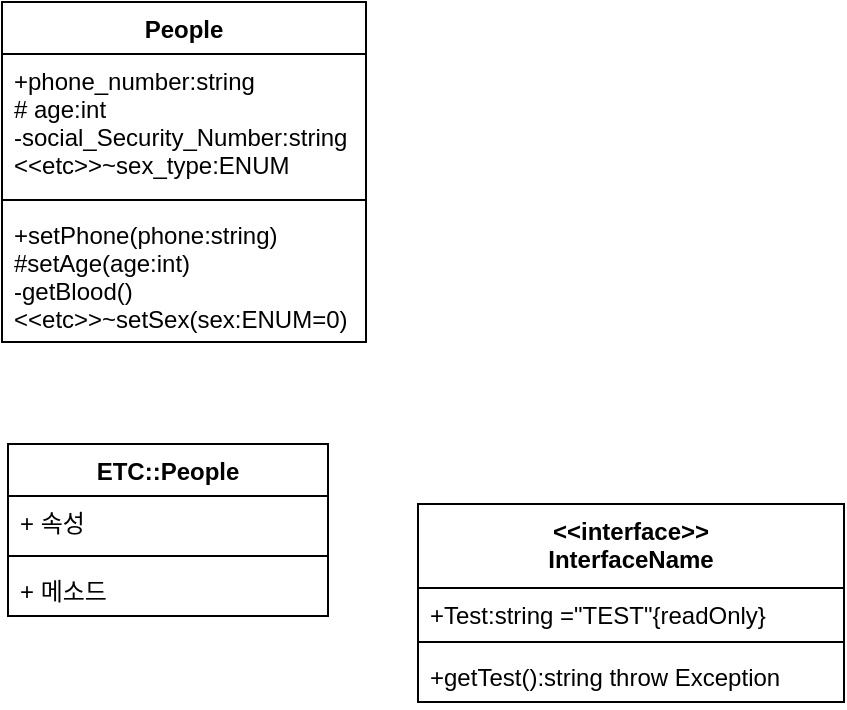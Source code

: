 <mxfile version="20.0.3" type="github">
  <diagram id="MVxN-RxCAj31oxEd8tyH" name="Page-1">
    <mxGraphModel dx="494" dy="546" grid="0" gridSize="10" guides="1" tooltips="1" connect="1" arrows="1" fold="1" page="1" pageScale="1" pageWidth="827" pageHeight="1169" math="0" shadow="0">
      <root>
        <mxCell id="0" />
        <mxCell id="1" parent="0" />
        <mxCell id="QerbIKZHL-n6ob7uPcmJ-1" value="People" style="swimlane;fontStyle=1;align=center;verticalAlign=top;childLayout=stackLayout;horizontal=1;startSize=26;horizontalStack=0;resizeParent=1;resizeParentMax=0;resizeLast=0;collapsible=1;marginBottom=0;" vertex="1" parent="1">
          <mxGeometry x="120" y="110" width="182" height="170" as="geometry" />
        </mxCell>
        <mxCell id="QerbIKZHL-n6ob7uPcmJ-2" value="+phone_number:string&#xa;# age:int&#xa;-social_Security_Number:string&#xa;&lt;&lt;etc&gt;&gt;~sex_type:ENUM" style="text;strokeColor=none;fillColor=none;align=left;verticalAlign=top;spacingLeft=4;spacingRight=4;overflow=hidden;rotatable=0;points=[[0,0.5],[1,0.5]];portConstraint=eastwest;" vertex="1" parent="QerbIKZHL-n6ob7uPcmJ-1">
          <mxGeometry y="26" width="182" height="69" as="geometry" />
        </mxCell>
        <mxCell id="QerbIKZHL-n6ob7uPcmJ-3" value="" style="line;strokeWidth=1;fillColor=none;align=left;verticalAlign=middle;spacingTop=-1;spacingLeft=3;spacingRight=3;rotatable=0;labelPosition=right;points=[];portConstraint=eastwest;" vertex="1" parent="QerbIKZHL-n6ob7uPcmJ-1">
          <mxGeometry y="95" width="182" height="8" as="geometry" />
        </mxCell>
        <mxCell id="QerbIKZHL-n6ob7uPcmJ-4" value="+setPhone(phone:string)&#xa;#setAge(age:int)&#xa;-getBlood()&#xa;&lt;&lt;etc&gt;&gt;~setSex(sex:ENUM=0)" style="text;strokeColor=none;fillColor=none;align=left;verticalAlign=top;spacingLeft=4;spacingRight=4;overflow=hidden;rotatable=0;points=[[0,0.5],[1,0.5]];portConstraint=eastwest;" vertex="1" parent="QerbIKZHL-n6ob7uPcmJ-1">
          <mxGeometry y="103" width="182" height="67" as="geometry" />
        </mxCell>
        <mxCell id="QerbIKZHL-n6ob7uPcmJ-5" value="ETC::People" style="swimlane;fontStyle=1;align=center;verticalAlign=top;childLayout=stackLayout;horizontal=1;startSize=26;horizontalStack=0;resizeParent=1;resizeParentMax=0;resizeLast=0;collapsible=1;marginBottom=0;" vertex="1" parent="1">
          <mxGeometry x="123" y="331" width="160" height="86" as="geometry" />
        </mxCell>
        <mxCell id="QerbIKZHL-n6ob7uPcmJ-6" value="+ 속성" style="text;strokeColor=none;fillColor=none;align=left;verticalAlign=top;spacingLeft=4;spacingRight=4;overflow=hidden;rotatable=0;points=[[0,0.5],[1,0.5]];portConstraint=eastwest;" vertex="1" parent="QerbIKZHL-n6ob7uPcmJ-5">
          <mxGeometry y="26" width="160" height="26" as="geometry" />
        </mxCell>
        <mxCell id="QerbIKZHL-n6ob7uPcmJ-7" value="" style="line;strokeWidth=1;fillColor=none;align=left;verticalAlign=middle;spacingTop=-1;spacingLeft=3;spacingRight=3;rotatable=0;labelPosition=right;points=[];portConstraint=eastwest;" vertex="1" parent="QerbIKZHL-n6ob7uPcmJ-5">
          <mxGeometry y="52" width="160" height="8" as="geometry" />
        </mxCell>
        <mxCell id="QerbIKZHL-n6ob7uPcmJ-8" value="+ 메소드" style="text;strokeColor=none;fillColor=none;align=left;verticalAlign=top;spacingLeft=4;spacingRight=4;overflow=hidden;rotatable=0;points=[[0,0.5],[1,0.5]];portConstraint=eastwest;" vertex="1" parent="QerbIKZHL-n6ob7uPcmJ-5">
          <mxGeometry y="60" width="160" height="26" as="geometry" />
        </mxCell>
        <mxCell id="QerbIKZHL-n6ob7uPcmJ-9" value="&lt;&lt;interface&gt;&gt;&#xa;InterfaceName" style="swimlane;fontStyle=1;align=center;verticalAlign=top;childLayout=stackLayout;horizontal=1;startSize=42;horizontalStack=0;resizeParent=1;resizeParentMax=0;resizeLast=0;collapsible=1;marginBottom=0;" vertex="1" parent="1">
          <mxGeometry x="328" y="361" width="213" height="99" as="geometry">
            <mxRectangle x="329" y="323" width="118" height="41" as="alternateBounds" />
          </mxGeometry>
        </mxCell>
        <mxCell id="QerbIKZHL-n6ob7uPcmJ-10" value="+Test:string =&quot;TEST&quot;{readOnly}" style="text;strokeColor=none;fillColor=none;align=left;verticalAlign=top;spacingLeft=4;spacingRight=4;overflow=hidden;rotatable=0;points=[[0,0.5],[1,0.5]];portConstraint=eastwest;" vertex="1" parent="QerbIKZHL-n6ob7uPcmJ-9">
          <mxGeometry y="42" width="213" height="23" as="geometry" />
        </mxCell>
        <mxCell id="QerbIKZHL-n6ob7uPcmJ-11" value="" style="line;strokeWidth=1;fillColor=none;align=left;verticalAlign=middle;spacingTop=-1;spacingLeft=3;spacingRight=3;rotatable=0;labelPosition=right;points=[];portConstraint=eastwest;" vertex="1" parent="QerbIKZHL-n6ob7uPcmJ-9">
          <mxGeometry y="65" width="213" height="8" as="geometry" />
        </mxCell>
        <mxCell id="QerbIKZHL-n6ob7uPcmJ-12" value="+getTest():string throw Exception" style="text;strokeColor=none;fillColor=none;align=left;verticalAlign=top;spacingLeft=4;spacingRight=4;overflow=hidden;rotatable=0;points=[[0,0.5],[1,0.5]];portConstraint=eastwest;" vertex="1" parent="QerbIKZHL-n6ob7uPcmJ-9">
          <mxGeometry y="73" width="213" height="26" as="geometry" />
        </mxCell>
      </root>
    </mxGraphModel>
  </diagram>
</mxfile>
